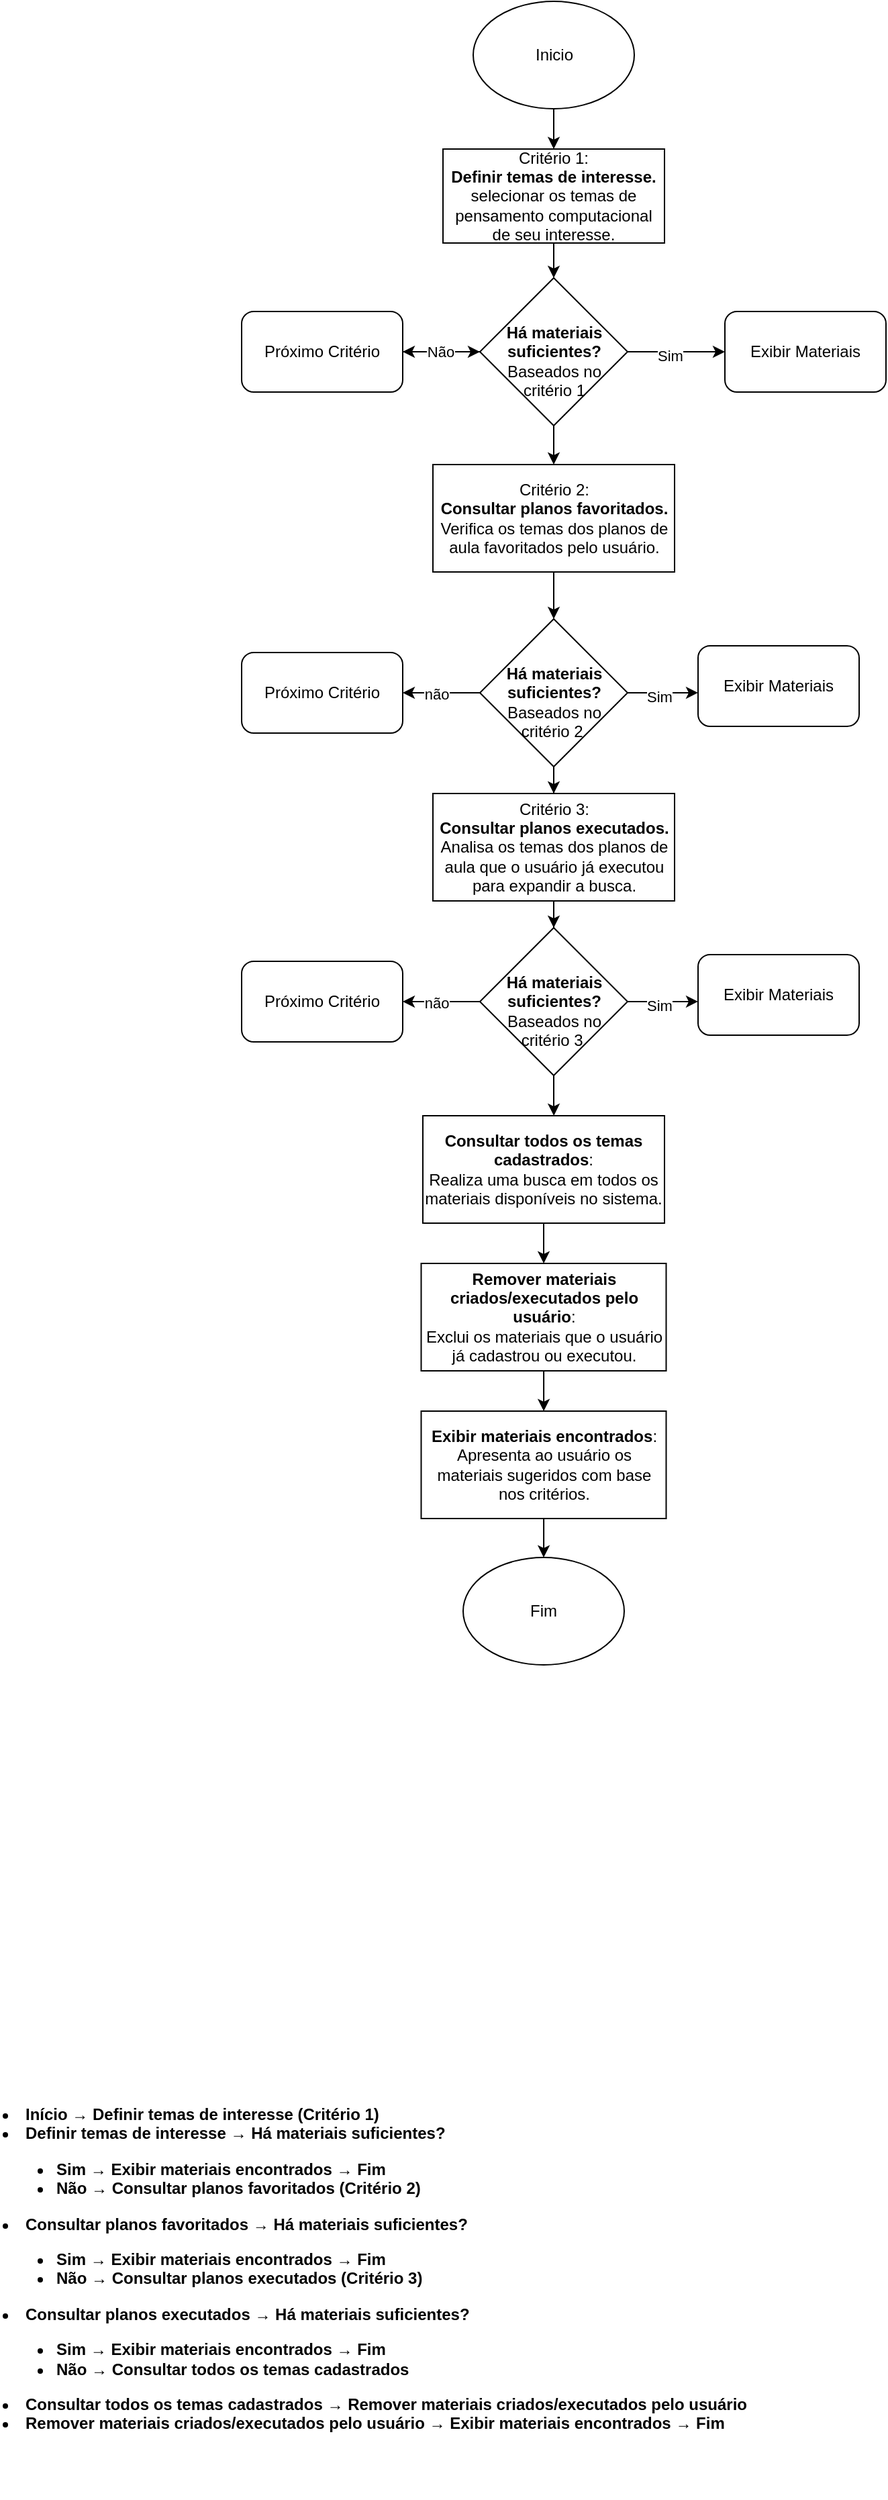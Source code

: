 <mxfile version="25.0.1">
  <diagram name="Page-1" id="c7558073-3199-34d8-9f00-42111426c3f3">
    <mxGraphModel dx="2180" dy="558" grid="1" gridSize="10" guides="1" tooltips="1" connect="1" arrows="1" fold="1" page="1" pageScale="1" pageWidth="826" pageHeight="1169" background="none" math="0" shadow="0">
      <root>
        <mxCell id="0" />
        <mxCell id="1" parent="0" />
        <mxCell id="QbZV7hvQBQr19PlTNNTo-95" style="edgeStyle=orthogonalEdgeStyle;rounded=0;orthogonalLoop=1;jettySize=auto;html=1;" edge="1" parent="1" source="QbZV7hvQBQr19PlTNNTo-94" target="QbZV7hvQBQr19PlTNNTo-96">
          <mxGeometry relative="1" as="geometry">
            <mxPoint x="350" y="170" as="targetPoint" />
          </mxGeometry>
        </mxCell>
        <mxCell id="QbZV7hvQBQr19PlTNNTo-94" value="Inicio" style="ellipse;whiteSpace=wrap;html=1;" vertex="1" parent="1">
          <mxGeometry x="262.5" y="10" width="120" height="80" as="geometry" />
        </mxCell>
        <mxCell id="QbZV7hvQBQr19PlTNNTo-97" style="edgeStyle=orthogonalEdgeStyle;rounded=0;orthogonalLoop=1;jettySize=auto;html=1;" edge="1" parent="1" source="QbZV7hvQBQr19PlTNNTo-96" target="QbZV7hvQBQr19PlTNNTo-98">
          <mxGeometry relative="1" as="geometry">
            <mxPoint x="350" y="290" as="targetPoint" />
          </mxGeometry>
        </mxCell>
        <mxCell id="QbZV7hvQBQr19PlTNNTo-96" value="&lt;div style=&quot;&quot;&gt;&lt;div&gt;&lt;span style=&quot;background-color: initial;&quot;&gt;Critério 1:&lt;/span&gt;&lt;/div&gt;&lt;div&gt;&lt;strong&gt;Definir temas de interesse.&lt;/strong&gt;&lt;/div&gt;&lt;div&gt;selecionar os temas de pensamento computacional de seu interesse.&lt;/div&gt;&lt;/div&gt;" style="rounded=0;whiteSpace=wrap;html=1;align=center;" vertex="1" parent="1">
          <mxGeometry x="240" y="120" width="165" height="70" as="geometry" />
        </mxCell>
        <mxCell id="QbZV7hvQBQr19PlTNNTo-99" style="edgeStyle=orthogonalEdgeStyle;rounded=0;orthogonalLoop=1;jettySize=auto;html=1;" edge="1" parent="1" source="QbZV7hvQBQr19PlTNNTo-98" target="QbZV7hvQBQr19PlTNNTo-100">
          <mxGeometry relative="1" as="geometry">
            <mxPoint x="440" y="271" as="targetPoint" />
          </mxGeometry>
        </mxCell>
        <mxCell id="QbZV7hvQBQr19PlTNNTo-101" value="Sim" style="edgeLabel;html=1;align=center;verticalAlign=middle;resizable=0;points=[];" vertex="1" connectable="0" parent="QbZV7hvQBQr19PlTNNTo-99">
          <mxGeometry x="-0.131" y="-3" relative="1" as="geometry">
            <mxPoint as="offset" />
          </mxGeometry>
        </mxCell>
        <mxCell id="QbZV7hvQBQr19PlTNNTo-102" style="edgeStyle=orthogonalEdgeStyle;rounded=0;orthogonalLoop=1;jettySize=auto;html=1;" edge="1" parent="1" source="QbZV7hvQBQr19PlTNNTo-98">
          <mxGeometry relative="1" as="geometry">
            <mxPoint x="210" y="271" as="targetPoint" />
          </mxGeometry>
        </mxCell>
        <mxCell id="QbZV7hvQBQr19PlTNNTo-106" style="edgeStyle=orthogonalEdgeStyle;rounded=0;orthogonalLoop=1;jettySize=auto;html=1;" edge="1" parent="1" source="QbZV7hvQBQr19PlTNNTo-98" target="QbZV7hvQBQr19PlTNNTo-107">
          <mxGeometry relative="1" as="geometry">
            <mxPoint x="322.5" y="360" as="targetPoint" />
          </mxGeometry>
        </mxCell>
        <mxCell id="QbZV7hvQBQr19PlTNNTo-98" value="&lt;br&gt;&lt;b&gt;Há materiais suficientes?&lt;/b&gt;&lt;br&gt;Baseados no critério 1" style="rhombus;whiteSpace=wrap;html=1;" vertex="1" parent="1">
          <mxGeometry x="267.5" y="216" width="110" height="110" as="geometry" />
        </mxCell>
        <mxCell id="QbZV7hvQBQr19PlTNNTo-100" value="Exibir Materiais" style="rounded=1;whiteSpace=wrap;html=1;" vertex="1" parent="1">
          <mxGeometry x="450" y="241" width="120" height="60" as="geometry" />
        </mxCell>
        <mxCell id="QbZV7hvQBQr19PlTNNTo-104" value="" style="edgeStyle=orthogonalEdgeStyle;rounded=0;orthogonalLoop=1;jettySize=auto;html=1;" edge="1" parent="1" source="QbZV7hvQBQr19PlTNNTo-103" target="QbZV7hvQBQr19PlTNNTo-98">
          <mxGeometry relative="1" as="geometry" />
        </mxCell>
        <mxCell id="QbZV7hvQBQr19PlTNNTo-105" value="Não" style="edgeLabel;html=1;align=center;verticalAlign=middle;resizable=0;points=[];" vertex="1" connectable="0" parent="QbZV7hvQBQr19PlTNNTo-104">
          <mxGeometry x="-0.026" relative="1" as="geometry">
            <mxPoint as="offset" />
          </mxGeometry>
        </mxCell>
        <mxCell id="QbZV7hvQBQr19PlTNNTo-103" value="Próximo Critério" style="rounded=1;whiteSpace=wrap;html=1;" vertex="1" parent="1">
          <mxGeometry x="90" y="241" width="120" height="60" as="geometry" />
        </mxCell>
        <mxCell id="QbZV7hvQBQr19PlTNNTo-117" value="" style="edgeStyle=orthogonalEdgeStyle;rounded=0;orthogonalLoop=1;jettySize=auto;html=1;" edge="1" parent="1" source="QbZV7hvQBQr19PlTNNTo-107" target="QbZV7hvQBQr19PlTNNTo-112">
          <mxGeometry relative="1" as="geometry" />
        </mxCell>
        <mxCell id="QbZV7hvQBQr19PlTNNTo-107" value="Critério 2:&lt;div&gt;&lt;b&gt;Consultar planos favoritados.&lt;/b&gt;&lt;/div&gt;&lt;div&gt;Verifica os temas dos planos de aula favoritados pelo usuário.&lt;b&gt;&lt;/b&gt;&lt;/div&gt;" style="rounded=0;whiteSpace=wrap;html=1;" vertex="1" parent="1">
          <mxGeometry x="232.5" y="355" width="180" height="80" as="geometry" />
        </mxCell>
        <mxCell id="QbZV7hvQBQr19PlTNNTo-131" value="" style="edgeStyle=orthogonalEdgeStyle;rounded=0;orthogonalLoop=1;jettySize=auto;html=1;" edge="1" parent="1" source="QbZV7hvQBQr19PlTNNTo-108" target="QbZV7hvQBQr19PlTNNTo-126">
          <mxGeometry relative="1" as="geometry" />
        </mxCell>
        <mxCell id="QbZV7hvQBQr19PlTNNTo-108" value="&lt;div style=&quot;&quot;&gt;&lt;div&gt;&lt;span style=&quot;background-color: initial;&quot;&gt;Critério 3:&lt;/span&gt;&lt;/div&gt;&lt;div&gt;&lt;span style=&quot;background-color: initial;&quot;&gt;&lt;b&gt;Consultar planos executados&lt;/b&gt;&lt;/span&gt;&lt;strong&gt;.&lt;/strong&gt;&lt;/div&gt;&lt;div&gt;Analisa os temas dos planos de aula que o usuário já executou para expandir a busca.&lt;/div&gt;&lt;/div&gt;" style="rounded=0;whiteSpace=wrap;html=1;align=center;" vertex="1" parent="1">
          <mxGeometry x="232.5" y="600" width="180" height="80" as="geometry" />
        </mxCell>
        <mxCell id="QbZV7hvQBQr19PlTNNTo-109" style="edgeStyle=orthogonalEdgeStyle;rounded=0;orthogonalLoop=1;jettySize=auto;html=1;entryX=0;entryY=0.583;entryDx=0;entryDy=0;entryPerimeter=0;" edge="1" parent="1" source="QbZV7hvQBQr19PlTNNTo-112" target="QbZV7hvQBQr19PlTNNTo-113">
          <mxGeometry relative="1" as="geometry">
            <mxPoint x="440" y="525" as="targetPoint" />
          </mxGeometry>
        </mxCell>
        <mxCell id="QbZV7hvQBQr19PlTNNTo-110" value="Sim" style="edgeLabel;html=1;align=center;verticalAlign=middle;resizable=0;points=[];" vertex="1" connectable="0" parent="QbZV7hvQBQr19PlTNNTo-109">
          <mxGeometry x="-0.131" y="-3" relative="1" as="geometry">
            <mxPoint as="offset" />
          </mxGeometry>
        </mxCell>
        <mxCell id="QbZV7hvQBQr19PlTNNTo-111" style="edgeStyle=orthogonalEdgeStyle;rounded=0;orthogonalLoop=1;jettySize=auto;html=1;" edge="1" parent="1" source="QbZV7hvQBQr19PlTNNTo-112">
          <mxGeometry relative="1" as="geometry">
            <mxPoint x="210" y="525" as="targetPoint" />
          </mxGeometry>
        </mxCell>
        <mxCell id="QbZV7hvQBQr19PlTNNTo-121" value="não" style="edgeLabel;html=1;align=center;verticalAlign=middle;resizable=0;points=[];" vertex="1" connectable="0" parent="QbZV7hvQBQr19PlTNNTo-111">
          <mxGeometry x="0.119" relative="1" as="geometry">
            <mxPoint x="-1" as="offset" />
          </mxGeometry>
        </mxCell>
        <mxCell id="QbZV7hvQBQr19PlTNNTo-118" style="edgeStyle=orthogonalEdgeStyle;rounded=0;orthogonalLoop=1;jettySize=auto;html=1;entryX=0.5;entryY=0;entryDx=0;entryDy=0;" edge="1" parent="1" source="QbZV7hvQBQr19PlTNNTo-112" target="QbZV7hvQBQr19PlTNNTo-108">
          <mxGeometry relative="1" as="geometry" />
        </mxCell>
        <mxCell id="QbZV7hvQBQr19PlTNNTo-112" value="&lt;br&gt;&lt;b&gt;Há materiais suficientes?&lt;/b&gt;&lt;br&gt;Baseados no critério 2&amp;nbsp;" style="rhombus;whiteSpace=wrap;html=1;" vertex="1" parent="1">
          <mxGeometry x="267.5" y="470" width="110" height="110" as="geometry" />
        </mxCell>
        <mxCell id="QbZV7hvQBQr19PlTNNTo-113" value="Exibir Materiais" style="rounded=1;whiteSpace=wrap;html=1;" vertex="1" parent="1">
          <mxGeometry x="430" y="490" width="120" height="60" as="geometry" />
        </mxCell>
        <mxCell id="QbZV7hvQBQr19PlTNNTo-116" value="Próximo Critério" style="rounded=1;whiteSpace=wrap;html=1;" vertex="1" parent="1">
          <mxGeometry x="90" y="495" width="120" height="60" as="geometry" />
        </mxCell>
        <mxCell id="QbZV7hvQBQr19PlTNNTo-120" value="&lt;li&gt;&lt;strong&gt;Início&lt;/strong&gt; → &lt;strong&gt;Definir temas de interesse (Critério 1)&lt;/strong&gt;&lt;/li&gt;&lt;li&gt;&lt;strong&gt;Definir temas de interesse&lt;/strong&gt; → &lt;strong&gt;Há materiais suficientes?&lt;/strong&gt;&lt;ul&gt;&lt;li&gt;&lt;strong&gt;Sim&lt;/strong&gt; → &lt;strong&gt;Exibir materiais encontrados&lt;/strong&gt; → &lt;strong&gt;Fim&lt;/strong&gt;&lt;/li&gt;&lt;li&gt;&lt;strong&gt;Não&lt;/strong&gt; → &lt;strong&gt;Consultar planos favoritados (Critério 2)&lt;/strong&gt;&lt;/li&gt;&lt;/ul&gt;&lt;/li&gt;&lt;li&gt;&lt;strong&gt;Consultar planos favoritados&lt;/strong&gt; → &lt;strong&gt;Há materiais suficientes?&lt;/strong&gt;&lt;ul&gt;&lt;li&gt;&lt;strong&gt;Sim&lt;/strong&gt; → &lt;strong&gt;Exibir materiais encontrados&lt;/strong&gt; → &lt;strong&gt;Fim&lt;/strong&gt;&lt;/li&gt;&lt;li&gt;&lt;strong&gt;Não&lt;/strong&gt; → &lt;strong&gt;Consultar planos executados (Critério 3)&lt;/strong&gt;&lt;/li&gt;&lt;/ul&gt;&lt;/li&gt;&lt;li&gt;&lt;strong&gt;Consultar planos executados&lt;/strong&gt; → &lt;strong&gt;Há materiais suficientes?&lt;/strong&gt;&lt;ul&gt;&lt;li&gt;&lt;strong&gt;Sim&lt;/strong&gt; → &lt;strong&gt;Exibir materiais encontrados&lt;/strong&gt; → &lt;strong&gt;Fim&lt;/strong&gt;&lt;/li&gt;&lt;li&gt;&lt;strong&gt;Não&lt;/strong&gt; → &lt;strong&gt;Consultar todos os temas cadastrados&lt;/strong&gt;&lt;/li&gt;&lt;/ul&gt;&lt;/li&gt;&lt;li&gt;&lt;strong&gt;Consultar todos os temas cadastrados&lt;/strong&gt; → &lt;strong&gt;Remover materiais criados/executados pelo usuário&lt;/strong&gt;&lt;/li&gt;&lt;li&gt;&lt;strong&gt;Remover materiais criados/executados pelo usuário&lt;/strong&gt; → &lt;strong&gt;Exibir materiais encontrados&lt;/strong&gt; → &lt;strong&gt;Fim&lt;/strong&gt;&lt;/li&gt;" style="text;whiteSpace=wrap;html=1;" vertex="1" parent="1">
          <mxGeometry x="-90" y="1570" width="560" height="300" as="geometry" />
        </mxCell>
        <mxCell id="QbZV7hvQBQr19PlTNNTo-122" style="edgeStyle=orthogonalEdgeStyle;rounded=0;orthogonalLoop=1;jettySize=auto;html=1;entryX=0;entryY=0.583;entryDx=0;entryDy=0;entryPerimeter=0;" edge="1" parent="1" source="QbZV7hvQBQr19PlTNNTo-126" target="QbZV7hvQBQr19PlTNNTo-127">
          <mxGeometry relative="1" as="geometry">
            <mxPoint x="440" y="755" as="targetPoint" />
          </mxGeometry>
        </mxCell>
        <mxCell id="QbZV7hvQBQr19PlTNNTo-123" value="Sim" style="edgeLabel;html=1;align=center;verticalAlign=middle;resizable=0;points=[];" vertex="1" connectable="0" parent="QbZV7hvQBQr19PlTNNTo-122">
          <mxGeometry x="-0.131" y="-3" relative="1" as="geometry">
            <mxPoint as="offset" />
          </mxGeometry>
        </mxCell>
        <mxCell id="QbZV7hvQBQr19PlTNNTo-124" style="edgeStyle=orthogonalEdgeStyle;rounded=0;orthogonalLoop=1;jettySize=auto;html=1;" edge="1" parent="1" source="QbZV7hvQBQr19PlTNNTo-126">
          <mxGeometry relative="1" as="geometry">
            <mxPoint x="210" y="755" as="targetPoint" />
          </mxGeometry>
        </mxCell>
        <mxCell id="QbZV7hvQBQr19PlTNNTo-125" value="não" style="edgeLabel;html=1;align=center;verticalAlign=middle;resizable=0;points=[];" vertex="1" connectable="0" parent="QbZV7hvQBQr19PlTNNTo-124">
          <mxGeometry x="0.119" relative="1" as="geometry">
            <mxPoint x="-1" as="offset" />
          </mxGeometry>
        </mxCell>
        <mxCell id="QbZV7hvQBQr19PlTNNTo-133" value="" style="edgeStyle=orthogonalEdgeStyle;rounded=0;orthogonalLoop=1;jettySize=auto;html=1;" edge="1" parent="1" source="QbZV7hvQBQr19PlTNNTo-126">
          <mxGeometry relative="1" as="geometry">
            <mxPoint x="322.6" y="840" as="targetPoint" />
          </mxGeometry>
        </mxCell>
        <mxCell id="QbZV7hvQBQr19PlTNNTo-126" value="&lt;br&gt;&lt;b&gt;Há materiais suficientes?&lt;/b&gt;&lt;br&gt;Baseados no critério 3&amp;nbsp;" style="rhombus;whiteSpace=wrap;html=1;" vertex="1" parent="1">
          <mxGeometry x="267.5" y="700" width="110" height="110" as="geometry" />
        </mxCell>
        <mxCell id="QbZV7hvQBQr19PlTNNTo-127" value="Exibir Materiais" style="rounded=1;whiteSpace=wrap;html=1;" vertex="1" parent="1">
          <mxGeometry x="430" y="720" width="120" height="60" as="geometry" />
        </mxCell>
        <mxCell id="QbZV7hvQBQr19PlTNNTo-128" value="Próximo Critério" style="rounded=1;whiteSpace=wrap;html=1;" vertex="1" parent="1">
          <mxGeometry x="90" y="725" width="120" height="60" as="geometry" />
        </mxCell>
        <mxCell id="QbZV7hvQBQr19PlTNNTo-136" value="" style="edgeStyle=orthogonalEdgeStyle;rounded=0;orthogonalLoop=1;jettySize=auto;html=1;" edge="1" parent="1" source="QbZV7hvQBQr19PlTNNTo-134" target="QbZV7hvQBQr19PlTNNTo-135">
          <mxGeometry relative="1" as="geometry" />
        </mxCell>
        <mxCell id="QbZV7hvQBQr19PlTNNTo-134" value="&lt;div style=&quot;&quot;&gt;&lt;strong style=&quot;background-color: initial;&quot;&gt;Consultar todos os temas cadastrados&lt;/strong&gt;&lt;span style=&quot;background-color: initial;&quot;&gt;:&lt;/span&gt;&lt;/div&gt;&lt;div style=&quot;&quot;&gt;Realiza uma busca em todos os materiais disponíveis no sistema.&lt;/div&gt;" style="rounded=0;whiteSpace=wrap;html=1;align=center;" vertex="1" parent="1">
          <mxGeometry x="225" y="840" width="180" height="80" as="geometry" />
        </mxCell>
        <mxCell id="QbZV7hvQBQr19PlTNNTo-138" value="" style="edgeStyle=orthogonalEdgeStyle;rounded=0;orthogonalLoop=1;jettySize=auto;html=1;" edge="1" parent="1" source="QbZV7hvQBQr19PlTNNTo-135" target="QbZV7hvQBQr19PlTNNTo-137">
          <mxGeometry relative="1" as="geometry" />
        </mxCell>
        <mxCell id="QbZV7hvQBQr19PlTNNTo-135" value="&lt;div style=&quot;&quot;&gt;&lt;strong&gt;Remover materiais criados/executados pelo usuário&lt;/strong&gt;:&lt;/div&gt;&lt;div style=&quot;&quot;&gt;Exclui os materiais que o usuário já cadastrou ou executou.&lt;/div&gt;" style="rounded=0;whiteSpace=wrap;html=1;align=center;" vertex="1" parent="1">
          <mxGeometry x="223.75" y="950" width="182.5" height="80" as="geometry" />
        </mxCell>
        <mxCell id="QbZV7hvQBQr19PlTNNTo-141" value="" style="edgeStyle=orthogonalEdgeStyle;rounded=0;orthogonalLoop=1;jettySize=auto;html=1;" edge="1" parent="1" source="QbZV7hvQBQr19PlTNNTo-137" target="QbZV7hvQBQr19PlTNNTo-139">
          <mxGeometry relative="1" as="geometry" />
        </mxCell>
        <mxCell id="QbZV7hvQBQr19PlTNNTo-137" value="&lt;div style=&quot;&quot;&gt;&lt;b&gt;E&lt;/b&gt;&lt;strong style=&quot;background-color: initial;&quot;&gt;xibir materiais encontrados&lt;/strong&gt;&lt;span style=&quot;background-color: initial;&quot;&gt;:&lt;/span&gt;&lt;/div&gt;&lt;div style=&quot;&quot;&gt;Apresenta ao usuário os materiais sugeridos com base nos critérios.&lt;span style=&quot;background-color: initial;&quot;&gt;&lt;/span&gt;&lt;/div&gt;" style="rounded=0;whiteSpace=wrap;html=1;align=center;" vertex="1" parent="1">
          <mxGeometry x="223.75" y="1060" width="182.5" height="80" as="geometry" />
        </mxCell>
        <mxCell id="QbZV7hvQBQr19PlTNNTo-139" value="Fim" style="ellipse;whiteSpace=wrap;html=1;" vertex="1" parent="1">
          <mxGeometry x="255" y="1169" width="120" height="80" as="geometry" />
        </mxCell>
      </root>
    </mxGraphModel>
  </diagram>
</mxfile>

